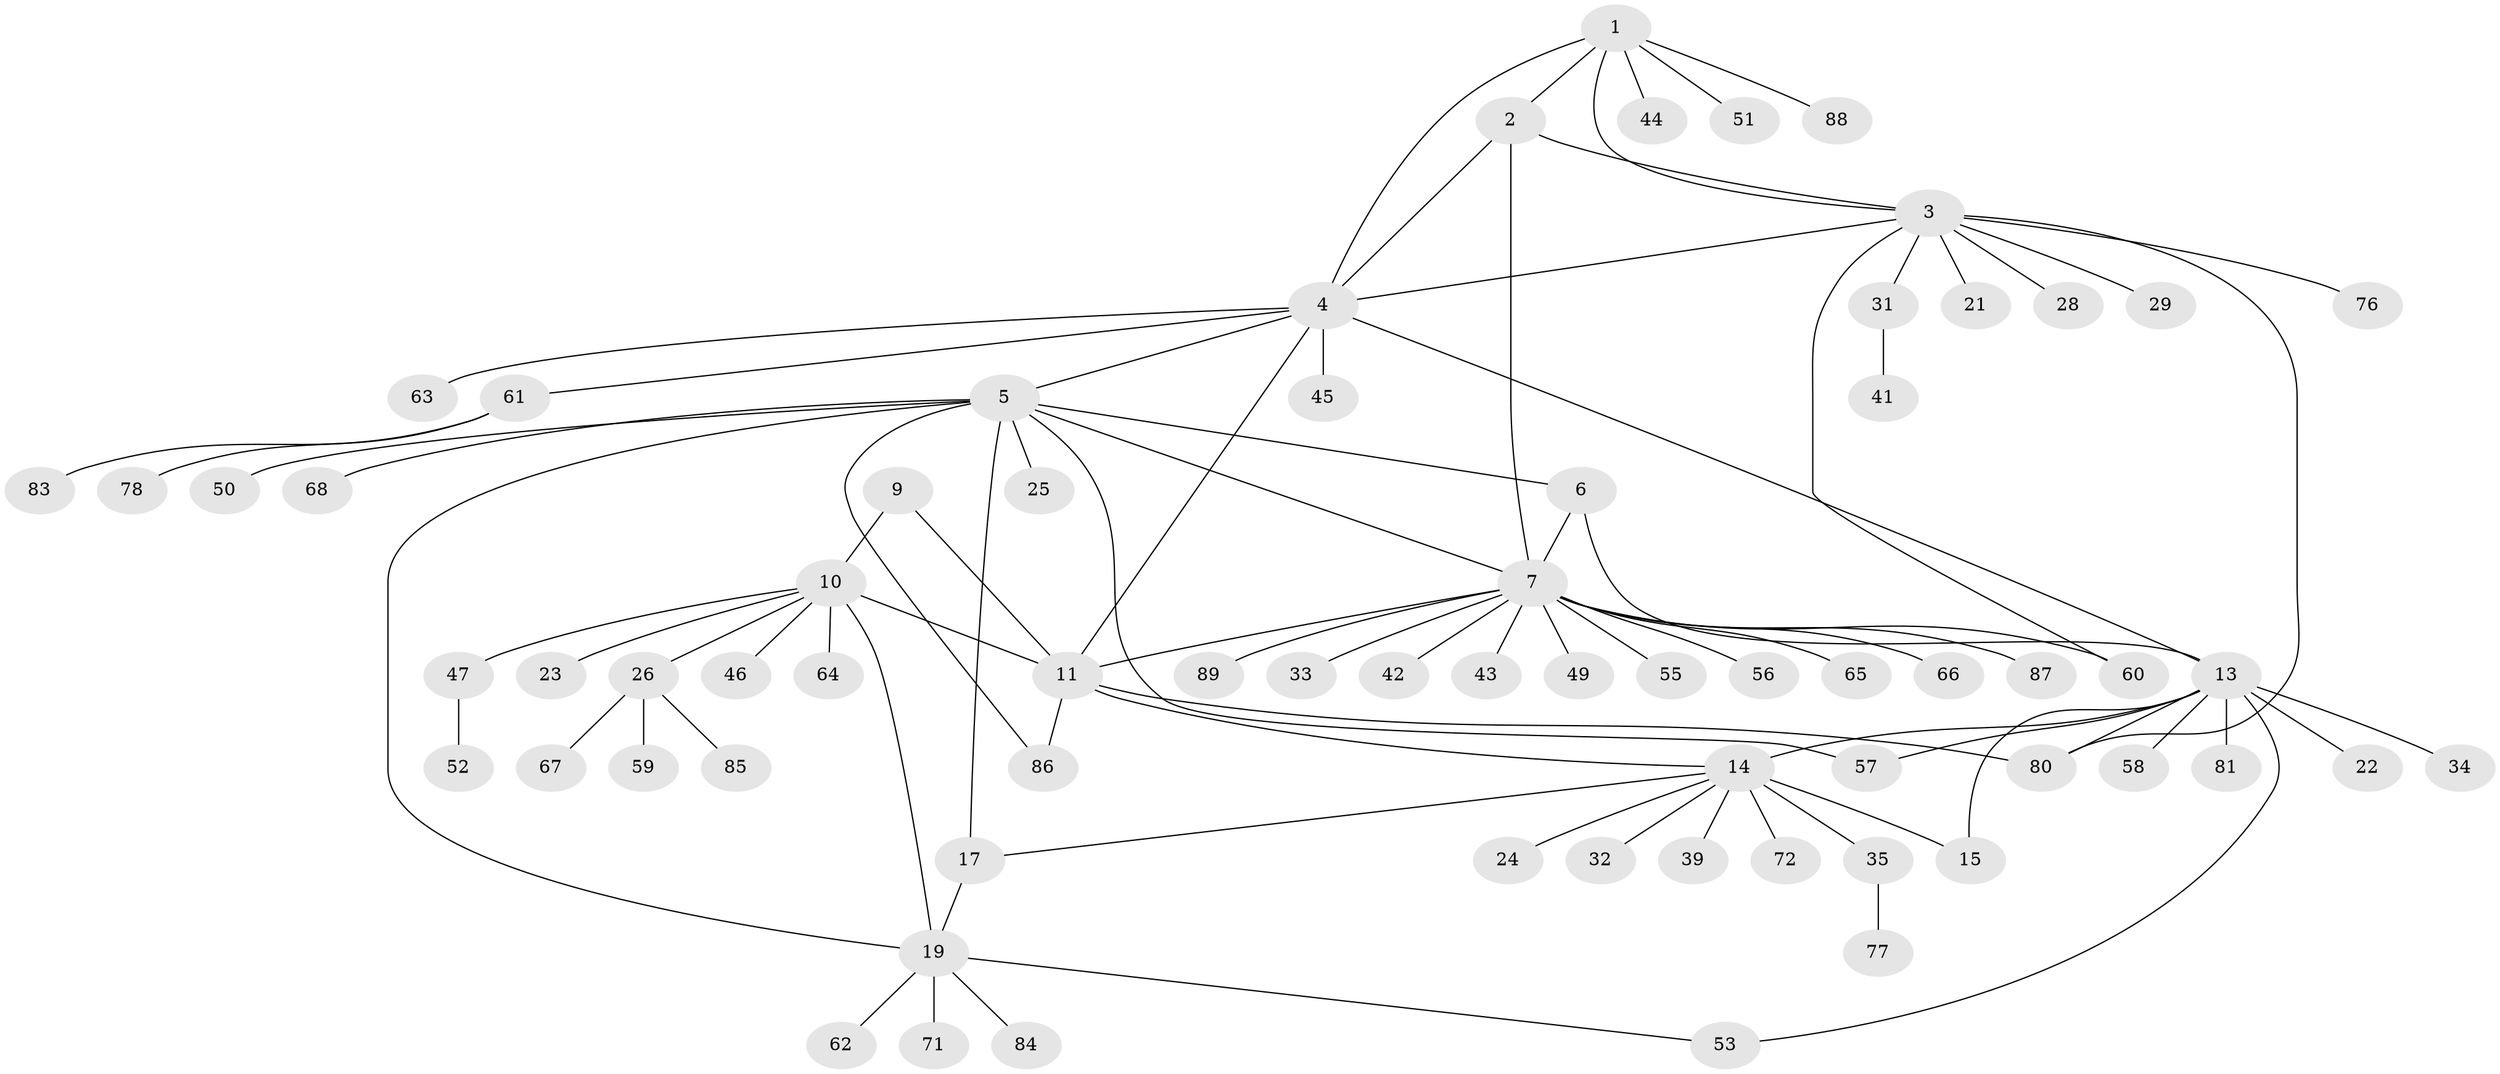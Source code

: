 // original degree distribution, {6: 0.03333333333333333, 5: 0.022222222222222223, 11: 0.022222222222222223, 10: 0.011111111111111112, 4: 0.044444444444444446, 13: 0.011111111111111112, 3: 0.05555555555555555, 9: 0.011111111111111112, 7: 0.03333333333333333, 8: 0.022222222222222223, 2: 0.17777777777777778, 1: 0.5555555555555556}
// Generated by graph-tools (version 1.1) at 2025/11/02/27/25 16:11:30]
// undirected, 69 vertices, 87 edges
graph export_dot {
graph [start="1"]
  node [color=gray90,style=filled];
  1 [super="+74"];
  2 [super="+37"];
  3 [super="+38"];
  4 [super="+36"];
  5 [super="+18"];
  6;
  7 [super="+8"];
  9;
  10 [super="+12"];
  11 [super="+27"];
  13 [super="+16"];
  14 [super="+70"];
  15 [super="+75"];
  17;
  19 [super="+20"];
  21 [super="+30"];
  22;
  23;
  24;
  25;
  26 [super="+48"];
  28;
  29;
  31;
  32 [super="+90"];
  33 [super="+40"];
  34;
  35;
  39;
  41;
  42;
  43;
  44 [super="+79"];
  45;
  46;
  47;
  49;
  50 [super="+54"];
  51;
  52;
  53 [super="+69"];
  55 [super="+73"];
  56;
  57;
  58;
  59;
  60;
  61;
  62;
  63;
  64;
  65;
  66;
  67;
  68;
  71;
  72;
  76;
  77;
  78;
  80 [super="+82"];
  81;
  83;
  84;
  85;
  86;
  87;
  88;
  89;
  1 -- 2;
  1 -- 3;
  1 -- 4;
  1 -- 44;
  1 -- 51;
  1 -- 88;
  2 -- 3;
  2 -- 4;
  2 -- 7;
  3 -- 4;
  3 -- 21;
  3 -- 28;
  3 -- 29;
  3 -- 31;
  3 -- 60;
  3 -- 76;
  3 -- 80;
  4 -- 11;
  4 -- 13;
  4 -- 45;
  4 -- 61;
  4 -- 63;
  4 -- 5;
  5 -- 6;
  5 -- 7 [weight=2];
  5 -- 57;
  5 -- 86;
  5 -- 68;
  5 -- 17;
  5 -- 50;
  5 -- 19 [weight=2];
  5 -- 25;
  6 -- 7 [weight=2];
  6 -- 13;
  7 -- 56;
  7 -- 65;
  7 -- 66;
  7 -- 33;
  7 -- 42;
  7 -- 11;
  7 -- 43;
  7 -- 49;
  7 -- 55;
  7 -- 87;
  7 -- 89;
  7 -- 60;
  9 -- 10 [weight=2];
  9 -- 11;
  10 -- 11 [weight=2];
  10 -- 19;
  10 -- 47;
  10 -- 64;
  10 -- 26;
  10 -- 23;
  10 -- 46;
  11 -- 14;
  11 -- 80;
  11 -- 86;
  13 -- 14 [weight=2];
  13 -- 15 [weight=2];
  13 -- 57;
  13 -- 81;
  13 -- 80;
  13 -- 34;
  13 -- 22;
  13 -- 58;
  13 -- 53;
  14 -- 15;
  14 -- 17;
  14 -- 24;
  14 -- 32;
  14 -- 35;
  14 -- 39;
  14 -- 72;
  17 -- 19 [weight=2];
  19 -- 53;
  19 -- 62;
  19 -- 84;
  19 -- 71;
  26 -- 59;
  26 -- 67;
  26 -- 85;
  31 -- 41;
  35 -- 77;
  47 -- 52;
  61 -- 78;
  61 -- 83;
}
